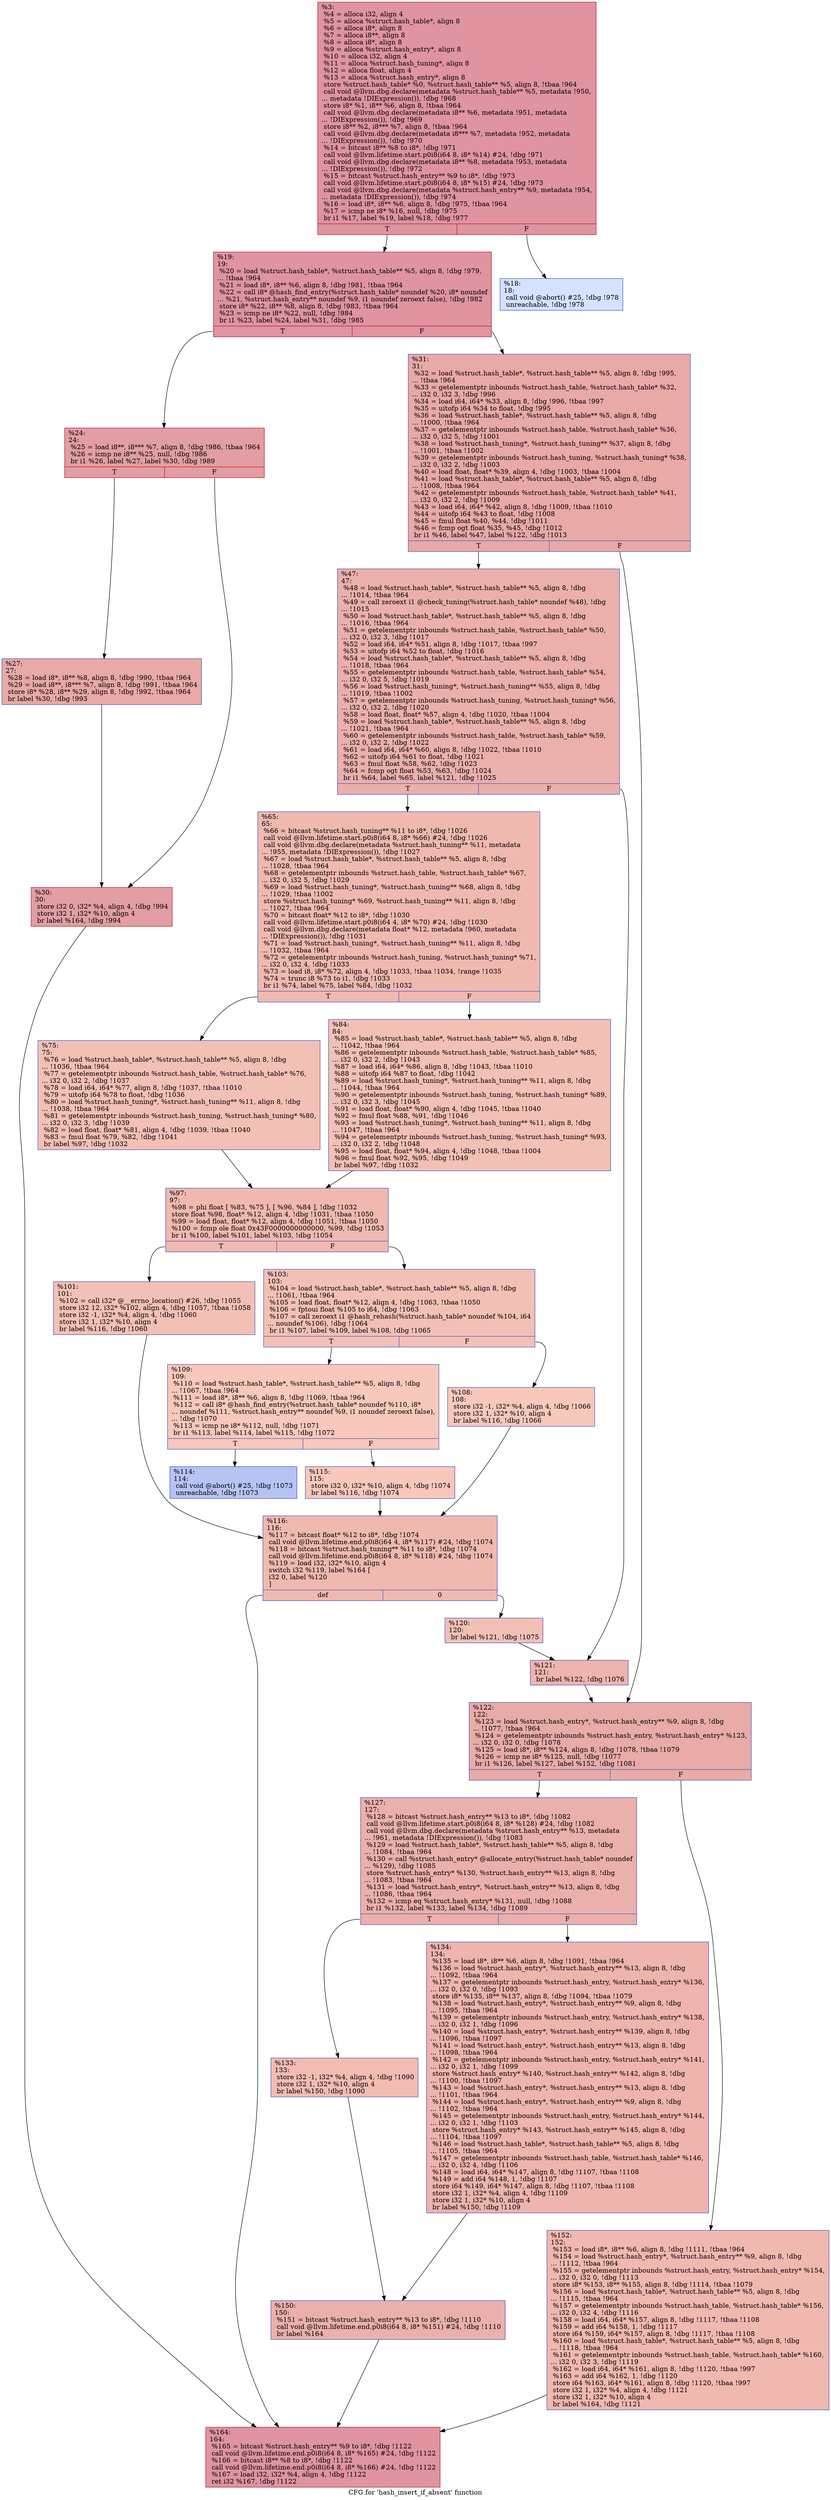 digraph "CFG for 'hash_insert_if_absent' function" {
	label="CFG for 'hash_insert_if_absent' function";

	Node0xcf37d0 [shape=record,color="#b70d28ff", style=filled, fillcolor="#b70d2870",label="{%3:\l  %4 = alloca i32, align 4\l  %5 = alloca %struct.hash_table*, align 8\l  %6 = alloca i8*, align 8\l  %7 = alloca i8**, align 8\l  %8 = alloca i8*, align 8\l  %9 = alloca %struct.hash_entry*, align 8\l  %10 = alloca i32, align 4\l  %11 = alloca %struct.hash_tuning*, align 8\l  %12 = alloca float, align 4\l  %13 = alloca %struct.hash_entry*, align 8\l  store %struct.hash_table* %0, %struct.hash_table** %5, align 8, !tbaa !964\l  call void @llvm.dbg.declare(metadata %struct.hash_table** %5, metadata !950,\l... metadata !DIExpression()), !dbg !968\l  store i8* %1, i8** %6, align 8, !tbaa !964\l  call void @llvm.dbg.declare(metadata i8** %6, metadata !951, metadata\l... !DIExpression()), !dbg !969\l  store i8** %2, i8*** %7, align 8, !tbaa !964\l  call void @llvm.dbg.declare(metadata i8*** %7, metadata !952, metadata\l... !DIExpression()), !dbg !970\l  %14 = bitcast i8** %8 to i8*, !dbg !971\l  call void @llvm.lifetime.start.p0i8(i64 8, i8* %14) #24, !dbg !971\l  call void @llvm.dbg.declare(metadata i8** %8, metadata !953, metadata\l... !DIExpression()), !dbg !972\l  %15 = bitcast %struct.hash_entry** %9 to i8*, !dbg !973\l  call void @llvm.lifetime.start.p0i8(i64 8, i8* %15) #24, !dbg !973\l  call void @llvm.dbg.declare(metadata %struct.hash_entry** %9, metadata !954,\l... metadata !DIExpression()), !dbg !974\l  %16 = load i8*, i8** %6, align 8, !dbg !975, !tbaa !964\l  %17 = icmp ne i8* %16, null, !dbg !975\l  br i1 %17, label %19, label %18, !dbg !977\l|{<s0>T|<s1>F}}"];
	Node0xcf37d0:s0 -> Node0xcf5230;
	Node0xcf37d0:s1 -> Node0xcf51e0;
	Node0xcf51e0 [shape=record,color="#3d50c3ff", style=filled, fillcolor="#9ebeff70",label="{%18:\l18:                                               \l  call void @abort() #25, !dbg !978\l  unreachable, !dbg !978\l}"];
	Node0xcf5230 [shape=record,color="#b70d28ff", style=filled, fillcolor="#b70d2870",label="{%19:\l19:                                               \l  %20 = load %struct.hash_table*, %struct.hash_table** %5, align 8, !dbg !979,\l... !tbaa !964\l  %21 = load i8*, i8** %6, align 8, !dbg !981, !tbaa !964\l  %22 = call i8* @hash_find_entry(%struct.hash_table* noundef %20, i8* noundef\l... %21, %struct.hash_entry** noundef %9, i1 noundef zeroext false), !dbg !982\l  store i8* %22, i8** %8, align 8, !dbg !983, !tbaa !964\l  %23 = icmp ne i8* %22, null, !dbg !984\l  br i1 %23, label %24, label %31, !dbg !985\l|{<s0>T|<s1>F}}"];
	Node0xcf5230:s0 -> Node0xcf5280;
	Node0xcf5230:s1 -> Node0xcf5370;
	Node0xcf5280 [shape=record,color="#b70d28ff", style=filled, fillcolor="#be242e70",label="{%24:\l24:                                               \l  %25 = load i8**, i8*** %7, align 8, !dbg !986, !tbaa !964\l  %26 = icmp ne i8** %25, null, !dbg !986\l  br i1 %26, label %27, label %30, !dbg !989\l|{<s0>T|<s1>F}}"];
	Node0xcf5280:s0 -> Node0xcf52d0;
	Node0xcf5280:s1 -> Node0xcf5320;
	Node0xcf52d0 [shape=record,color="#3d50c3ff", style=filled, fillcolor="#ca3b3770",label="{%27:\l27:                                               \l  %28 = load i8*, i8** %8, align 8, !dbg !990, !tbaa !964\l  %29 = load i8**, i8*** %7, align 8, !dbg !991, !tbaa !964\l  store i8* %28, i8** %29, align 8, !dbg !992, !tbaa !964\l  br label %30, !dbg !993\l}"];
	Node0xcf52d0 -> Node0xcf5320;
	Node0xcf5320 [shape=record,color="#b70d28ff", style=filled, fillcolor="#be242e70",label="{%30:\l30:                                               \l  store i32 0, i32* %4, align 4, !dbg !994\l  store i32 1, i32* %10, align 4\l  br label %164, !dbg !994\l}"];
	Node0xcf5320 -> Node0xcf5a00;
	Node0xcf5370 [shape=record,color="#3d50c3ff", style=filled, fillcolor="#ca3b3770",label="{%31:\l31:                                               \l  %32 = load %struct.hash_table*, %struct.hash_table** %5, align 8, !dbg !995,\l... !tbaa !964\l  %33 = getelementptr inbounds %struct.hash_table, %struct.hash_table* %32,\l... i32 0, i32 3, !dbg !996\l  %34 = load i64, i64* %33, align 8, !dbg !996, !tbaa !997\l  %35 = uitofp i64 %34 to float, !dbg !995\l  %36 = load %struct.hash_table*, %struct.hash_table** %5, align 8, !dbg\l... !1000, !tbaa !964\l  %37 = getelementptr inbounds %struct.hash_table, %struct.hash_table* %36,\l... i32 0, i32 5, !dbg !1001\l  %38 = load %struct.hash_tuning*, %struct.hash_tuning** %37, align 8, !dbg\l... !1001, !tbaa !1002\l  %39 = getelementptr inbounds %struct.hash_tuning, %struct.hash_tuning* %38,\l... i32 0, i32 2, !dbg !1003\l  %40 = load float, float* %39, align 4, !dbg !1003, !tbaa !1004\l  %41 = load %struct.hash_table*, %struct.hash_table** %5, align 8, !dbg\l... !1008, !tbaa !964\l  %42 = getelementptr inbounds %struct.hash_table, %struct.hash_table* %41,\l... i32 0, i32 2, !dbg !1009\l  %43 = load i64, i64* %42, align 8, !dbg !1009, !tbaa !1010\l  %44 = uitofp i64 %43 to float, !dbg !1008\l  %45 = fmul float %40, %44, !dbg !1011\l  %46 = fcmp ogt float %35, %45, !dbg !1012\l  br i1 %46, label %47, label %122, !dbg !1013\l|{<s0>T|<s1>F}}"];
	Node0xcf5370:s0 -> Node0xcf53c0;
	Node0xcf5370:s1 -> Node0xcf5820;
	Node0xcf53c0 [shape=record,color="#3d50c3ff", style=filled, fillcolor="#d24b4070",label="{%47:\l47:                                               \l  %48 = load %struct.hash_table*, %struct.hash_table** %5, align 8, !dbg\l... !1014, !tbaa !964\l  %49 = call zeroext i1 @check_tuning(%struct.hash_table* noundef %48), !dbg\l... !1015\l  %50 = load %struct.hash_table*, %struct.hash_table** %5, align 8, !dbg\l... !1016, !tbaa !964\l  %51 = getelementptr inbounds %struct.hash_table, %struct.hash_table* %50,\l... i32 0, i32 3, !dbg !1017\l  %52 = load i64, i64* %51, align 8, !dbg !1017, !tbaa !997\l  %53 = uitofp i64 %52 to float, !dbg !1016\l  %54 = load %struct.hash_table*, %struct.hash_table** %5, align 8, !dbg\l... !1018, !tbaa !964\l  %55 = getelementptr inbounds %struct.hash_table, %struct.hash_table* %54,\l... i32 0, i32 5, !dbg !1019\l  %56 = load %struct.hash_tuning*, %struct.hash_tuning** %55, align 8, !dbg\l... !1019, !tbaa !1002\l  %57 = getelementptr inbounds %struct.hash_tuning, %struct.hash_tuning* %56,\l... i32 0, i32 2, !dbg !1020\l  %58 = load float, float* %57, align 4, !dbg !1020, !tbaa !1004\l  %59 = load %struct.hash_table*, %struct.hash_table** %5, align 8, !dbg\l... !1021, !tbaa !964\l  %60 = getelementptr inbounds %struct.hash_table, %struct.hash_table* %59,\l... i32 0, i32 2, !dbg !1022\l  %61 = load i64, i64* %60, align 8, !dbg !1022, !tbaa !1010\l  %62 = uitofp i64 %61 to float, !dbg !1021\l  %63 = fmul float %58, %62, !dbg !1023\l  %64 = fcmp ogt float %53, %63, !dbg !1024\l  br i1 %64, label %65, label %121, !dbg !1025\l|{<s0>T|<s1>F}}"];
	Node0xcf53c0:s0 -> Node0xcf5410;
	Node0xcf53c0:s1 -> Node0xcf57d0;
	Node0xcf5410 [shape=record,color="#3d50c3ff", style=filled, fillcolor="#de614d70",label="{%65:\l65:                                               \l  %66 = bitcast %struct.hash_tuning** %11 to i8*, !dbg !1026\l  call void @llvm.lifetime.start.p0i8(i64 8, i8* %66) #24, !dbg !1026\l  call void @llvm.dbg.declare(metadata %struct.hash_tuning** %11, metadata\l... !955, metadata !DIExpression()), !dbg !1027\l  %67 = load %struct.hash_table*, %struct.hash_table** %5, align 8, !dbg\l... !1028, !tbaa !964\l  %68 = getelementptr inbounds %struct.hash_table, %struct.hash_table* %67,\l... i32 0, i32 5, !dbg !1029\l  %69 = load %struct.hash_tuning*, %struct.hash_tuning** %68, align 8, !dbg\l... !1029, !tbaa !1002\l  store %struct.hash_tuning* %69, %struct.hash_tuning** %11, align 8, !dbg\l... !1027, !tbaa !964\l  %70 = bitcast float* %12 to i8*, !dbg !1030\l  call void @llvm.lifetime.start.p0i8(i64 4, i8* %70) #24, !dbg !1030\l  call void @llvm.dbg.declare(metadata float* %12, metadata !960, metadata\l... !DIExpression()), !dbg !1031\l  %71 = load %struct.hash_tuning*, %struct.hash_tuning** %11, align 8, !dbg\l... !1032, !tbaa !964\l  %72 = getelementptr inbounds %struct.hash_tuning, %struct.hash_tuning* %71,\l... i32 0, i32 4, !dbg !1033\l  %73 = load i8, i8* %72, align 4, !dbg !1033, !tbaa !1034, !range !1035\l  %74 = trunc i8 %73 to i1, !dbg !1033\l  br i1 %74, label %75, label %84, !dbg !1032\l|{<s0>T|<s1>F}}"];
	Node0xcf5410:s0 -> Node0xcf5460;
	Node0xcf5410:s1 -> Node0xcf54b0;
	Node0xcf5460 [shape=record,color="#3d50c3ff", style=filled, fillcolor="#e5705870",label="{%75:\l75:                                               \l  %76 = load %struct.hash_table*, %struct.hash_table** %5, align 8, !dbg\l... !1036, !tbaa !964\l  %77 = getelementptr inbounds %struct.hash_table, %struct.hash_table* %76,\l... i32 0, i32 2, !dbg !1037\l  %78 = load i64, i64* %77, align 8, !dbg !1037, !tbaa !1010\l  %79 = uitofp i64 %78 to float, !dbg !1036\l  %80 = load %struct.hash_tuning*, %struct.hash_tuning** %11, align 8, !dbg\l... !1038, !tbaa !964\l  %81 = getelementptr inbounds %struct.hash_tuning, %struct.hash_tuning* %80,\l... i32 0, i32 3, !dbg !1039\l  %82 = load float, float* %81, align 4, !dbg !1039, !tbaa !1040\l  %83 = fmul float %79, %82, !dbg !1041\l  br label %97, !dbg !1032\l}"];
	Node0xcf5460 -> Node0xcf5500;
	Node0xcf54b0 [shape=record,color="#3d50c3ff", style=filled, fillcolor="#e5705870",label="{%84:\l84:                                               \l  %85 = load %struct.hash_table*, %struct.hash_table** %5, align 8, !dbg\l... !1042, !tbaa !964\l  %86 = getelementptr inbounds %struct.hash_table, %struct.hash_table* %85,\l... i32 0, i32 2, !dbg !1043\l  %87 = load i64, i64* %86, align 8, !dbg !1043, !tbaa !1010\l  %88 = uitofp i64 %87 to float, !dbg !1042\l  %89 = load %struct.hash_tuning*, %struct.hash_tuning** %11, align 8, !dbg\l... !1044, !tbaa !964\l  %90 = getelementptr inbounds %struct.hash_tuning, %struct.hash_tuning* %89,\l... i32 0, i32 3, !dbg !1045\l  %91 = load float, float* %90, align 4, !dbg !1045, !tbaa !1040\l  %92 = fmul float %88, %91, !dbg !1046\l  %93 = load %struct.hash_tuning*, %struct.hash_tuning** %11, align 8, !dbg\l... !1047, !tbaa !964\l  %94 = getelementptr inbounds %struct.hash_tuning, %struct.hash_tuning* %93,\l... i32 0, i32 2, !dbg !1048\l  %95 = load float, float* %94, align 4, !dbg !1048, !tbaa !1004\l  %96 = fmul float %92, %95, !dbg !1049\l  br label %97, !dbg !1032\l}"];
	Node0xcf54b0 -> Node0xcf5500;
	Node0xcf5500 [shape=record,color="#3d50c3ff", style=filled, fillcolor="#de614d70",label="{%97:\l97:                                               \l  %98 = phi float [ %83, %75 ], [ %96, %84 ], !dbg !1032\l  store float %98, float* %12, align 4, !dbg !1031, !tbaa !1050\l  %99 = load float, float* %12, align 4, !dbg !1051, !tbaa !1050\l  %100 = fcmp ole float 0x43F0000000000000, %99, !dbg !1053\l  br i1 %100, label %101, label %103, !dbg !1054\l|{<s0>T|<s1>F}}"];
	Node0xcf5500:s0 -> Node0xcf5550;
	Node0xcf5500:s1 -> Node0xcf55a0;
	Node0xcf5550 [shape=record,color="#3d50c3ff", style=filled, fillcolor="#e5705870",label="{%101:\l101:                                              \l  %102 = call i32* @__errno_location() #26, !dbg !1055\l  store i32 12, i32* %102, align 4, !dbg !1057, !tbaa !1058\l  store i32 -1, i32* %4, align 4, !dbg !1060\l  store i32 1, i32* %10, align 4\l  br label %116, !dbg !1060\l}"];
	Node0xcf5550 -> Node0xcf5730;
	Node0xcf55a0 [shape=record,color="#3d50c3ff", style=filled, fillcolor="#e5705870",label="{%103:\l103:                                              \l  %104 = load %struct.hash_table*, %struct.hash_table** %5, align 8, !dbg\l... !1061, !tbaa !964\l  %105 = load float, float* %12, align 4, !dbg !1063, !tbaa !1050\l  %106 = fptoui float %105 to i64, !dbg !1063\l  %107 = call zeroext i1 @hash_rehash(%struct.hash_table* noundef %104, i64\l... noundef %106), !dbg !1064\l  br i1 %107, label %109, label %108, !dbg !1065\l|{<s0>T|<s1>F}}"];
	Node0xcf55a0:s0 -> Node0xcf5640;
	Node0xcf55a0:s1 -> Node0xcf55f0;
	Node0xcf55f0 [shape=record,color="#3d50c3ff", style=filled, fillcolor="#ed836670",label="{%108:\l108:                                              \l  store i32 -1, i32* %4, align 4, !dbg !1066\l  store i32 1, i32* %10, align 4\l  br label %116, !dbg !1066\l}"];
	Node0xcf55f0 -> Node0xcf5730;
	Node0xcf5640 [shape=record,color="#3d50c3ff", style=filled, fillcolor="#ed836670",label="{%109:\l109:                                              \l  %110 = load %struct.hash_table*, %struct.hash_table** %5, align 8, !dbg\l... !1067, !tbaa !964\l  %111 = load i8*, i8** %6, align 8, !dbg !1069, !tbaa !964\l  %112 = call i8* @hash_find_entry(%struct.hash_table* noundef %110, i8*\l... noundef %111, %struct.hash_entry** noundef %9, i1 noundef zeroext false),\l... !dbg !1070\l  %113 = icmp ne i8* %112, null, !dbg !1071\l  br i1 %113, label %114, label %115, !dbg !1072\l|{<s0>T|<s1>F}}"];
	Node0xcf5640:s0 -> Node0xcf5690;
	Node0xcf5640:s1 -> Node0xcf56e0;
	Node0xcf5690 [shape=record,color="#3d50c3ff", style=filled, fillcolor="#5b7ae570",label="{%114:\l114:                                              \l  call void @abort() #25, !dbg !1073\l  unreachable, !dbg !1073\l}"];
	Node0xcf56e0 [shape=record,color="#3d50c3ff", style=filled, fillcolor="#ed836670",label="{%115:\l115:                                              \l  store i32 0, i32* %10, align 4, !dbg !1074\l  br label %116, !dbg !1074\l}"];
	Node0xcf56e0 -> Node0xcf5730;
	Node0xcf5730 [shape=record,color="#3d50c3ff", style=filled, fillcolor="#de614d70",label="{%116:\l116:                                              \l  %117 = bitcast float* %12 to i8*, !dbg !1074\l  call void @llvm.lifetime.end.p0i8(i64 4, i8* %117) #24, !dbg !1074\l  %118 = bitcast %struct.hash_tuning** %11 to i8*, !dbg !1074\l  call void @llvm.lifetime.end.p0i8(i64 8, i8* %118) #24, !dbg !1074\l  %119 = load i32, i32* %10, align 4\l  switch i32 %119, label %164 [\l    i32 0, label %120\l  ]\l|{<s0>def|<s1>0}}"];
	Node0xcf5730:s0 -> Node0xcf5a00;
	Node0xcf5730:s1 -> Node0xcf5780;
	Node0xcf5780 [shape=record,color="#3d50c3ff", style=filled, fillcolor="#e5705870",label="{%120:\l120:                                              \l  br label %121, !dbg !1075\l}"];
	Node0xcf5780 -> Node0xcf57d0;
	Node0xcf57d0 [shape=record,color="#3d50c3ff", style=filled, fillcolor="#d8564670",label="{%121:\l121:                                              \l  br label %122, !dbg !1076\l}"];
	Node0xcf57d0 -> Node0xcf5820;
	Node0xcf5820 [shape=record,color="#3d50c3ff", style=filled, fillcolor="#cc403a70",label="{%122:\l122:                                              \l  %123 = load %struct.hash_entry*, %struct.hash_entry** %9, align 8, !dbg\l... !1077, !tbaa !964\l  %124 = getelementptr inbounds %struct.hash_entry, %struct.hash_entry* %123,\l... i32 0, i32 0, !dbg !1078\l  %125 = load i8*, i8** %124, align 8, !dbg !1078, !tbaa !1079\l  %126 = icmp ne i8* %125, null, !dbg !1077\l  br i1 %126, label %127, label %152, !dbg !1081\l|{<s0>T|<s1>F}}"];
	Node0xcf5820:s0 -> Node0xcf5870;
	Node0xcf5820:s1 -> Node0xcf59b0;
	Node0xcf5870 [shape=record,color="#3d50c3ff", style=filled, fillcolor="#d24b4070",label="{%127:\l127:                                              \l  %128 = bitcast %struct.hash_entry** %13 to i8*, !dbg !1082\l  call void @llvm.lifetime.start.p0i8(i64 8, i8* %128) #24, !dbg !1082\l  call void @llvm.dbg.declare(metadata %struct.hash_entry** %13, metadata\l... !961, metadata !DIExpression()), !dbg !1083\l  %129 = load %struct.hash_table*, %struct.hash_table** %5, align 8, !dbg\l... !1084, !tbaa !964\l  %130 = call %struct.hash_entry* @allocate_entry(%struct.hash_table* noundef\l... %129), !dbg !1085\l  store %struct.hash_entry* %130, %struct.hash_entry** %13, align 8, !dbg\l... !1083, !tbaa !964\l  %131 = load %struct.hash_entry*, %struct.hash_entry** %13, align 8, !dbg\l... !1086, !tbaa !964\l  %132 = icmp eq %struct.hash_entry* %131, null, !dbg !1088\l  br i1 %132, label %133, label %134, !dbg !1089\l|{<s0>T|<s1>F}}"];
	Node0xcf5870:s0 -> Node0xcf58c0;
	Node0xcf5870:s1 -> Node0xcf5910;
	Node0xcf58c0 [shape=record,color="#3d50c3ff", style=filled, fillcolor="#e1675170",label="{%133:\l133:                                              \l  store i32 -1, i32* %4, align 4, !dbg !1090\l  store i32 1, i32* %10, align 4\l  br label %150, !dbg !1090\l}"];
	Node0xcf58c0 -> Node0xcf5960;
	Node0xcf5910 [shape=record,color="#3d50c3ff", style=filled, fillcolor="#d8564670",label="{%134:\l134:                                              \l  %135 = load i8*, i8** %6, align 8, !dbg !1091, !tbaa !964\l  %136 = load %struct.hash_entry*, %struct.hash_entry** %13, align 8, !dbg\l... !1092, !tbaa !964\l  %137 = getelementptr inbounds %struct.hash_entry, %struct.hash_entry* %136,\l... i32 0, i32 0, !dbg !1093\l  store i8* %135, i8** %137, align 8, !dbg !1094, !tbaa !1079\l  %138 = load %struct.hash_entry*, %struct.hash_entry** %9, align 8, !dbg\l... !1095, !tbaa !964\l  %139 = getelementptr inbounds %struct.hash_entry, %struct.hash_entry* %138,\l... i32 0, i32 1, !dbg !1096\l  %140 = load %struct.hash_entry*, %struct.hash_entry** %139, align 8, !dbg\l... !1096, !tbaa !1097\l  %141 = load %struct.hash_entry*, %struct.hash_entry** %13, align 8, !dbg\l... !1098, !tbaa !964\l  %142 = getelementptr inbounds %struct.hash_entry, %struct.hash_entry* %141,\l... i32 0, i32 1, !dbg !1099\l  store %struct.hash_entry* %140, %struct.hash_entry** %142, align 8, !dbg\l... !1100, !tbaa !1097\l  %143 = load %struct.hash_entry*, %struct.hash_entry** %13, align 8, !dbg\l... !1101, !tbaa !964\l  %144 = load %struct.hash_entry*, %struct.hash_entry** %9, align 8, !dbg\l... !1102, !tbaa !964\l  %145 = getelementptr inbounds %struct.hash_entry, %struct.hash_entry* %144,\l... i32 0, i32 1, !dbg !1103\l  store %struct.hash_entry* %143, %struct.hash_entry** %145, align 8, !dbg\l... !1104, !tbaa !1097\l  %146 = load %struct.hash_table*, %struct.hash_table** %5, align 8, !dbg\l... !1105, !tbaa !964\l  %147 = getelementptr inbounds %struct.hash_table, %struct.hash_table* %146,\l... i32 0, i32 4, !dbg !1106\l  %148 = load i64, i64* %147, align 8, !dbg !1107, !tbaa !1108\l  %149 = add i64 %148, 1, !dbg !1107\l  store i64 %149, i64* %147, align 8, !dbg !1107, !tbaa !1108\l  store i32 1, i32* %4, align 4, !dbg !1109\l  store i32 1, i32* %10, align 4\l  br label %150, !dbg !1109\l}"];
	Node0xcf5910 -> Node0xcf5960;
	Node0xcf5960 [shape=record,color="#3d50c3ff", style=filled, fillcolor="#d24b4070",label="{%150:\l150:                                              \l  %151 = bitcast %struct.hash_entry** %13 to i8*, !dbg !1110\l  call void @llvm.lifetime.end.p0i8(i64 8, i8* %151) #24, !dbg !1110\l  br label %164\l}"];
	Node0xcf5960 -> Node0xcf5a00;
	Node0xcf59b0 [shape=record,color="#3d50c3ff", style=filled, fillcolor="#dc5d4a70",label="{%152:\l152:                                              \l  %153 = load i8*, i8** %6, align 8, !dbg !1111, !tbaa !964\l  %154 = load %struct.hash_entry*, %struct.hash_entry** %9, align 8, !dbg\l... !1112, !tbaa !964\l  %155 = getelementptr inbounds %struct.hash_entry, %struct.hash_entry* %154,\l... i32 0, i32 0, !dbg !1113\l  store i8* %153, i8** %155, align 8, !dbg !1114, !tbaa !1079\l  %156 = load %struct.hash_table*, %struct.hash_table** %5, align 8, !dbg\l... !1115, !tbaa !964\l  %157 = getelementptr inbounds %struct.hash_table, %struct.hash_table* %156,\l... i32 0, i32 4, !dbg !1116\l  %158 = load i64, i64* %157, align 8, !dbg !1117, !tbaa !1108\l  %159 = add i64 %158, 1, !dbg !1117\l  store i64 %159, i64* %157, align 8, !dbg !1117, !tbaa !1108\l  %160 = load %struct.hash_table*, %struct.hash_table** %5, align 8, !dbg\l... !1118, !tbaa !964\l  %161 = getelementptr inbounds %struct.hash_table, %struct.hash_table* %160,\l... i32 0, i32 3, !dbg !1119\l  %162 = load i64, i64* %161, align 8, !dbg !1120, !tbaa !997\l  %163 = add i64 %162, 1, !dbg !1120\l  store i64 %163, i64* %161, align 8, !dbg !1120, !tbaa !997\l  store i32 1, i32* %4, align 4, !dbg !1121\l  store i32 1, i32* %10, align 4\l  br label %164, !dbg !1121\l}"];
	Node0xcf59b0 -> Node0xcf5a00;
	Node0xcf5a00 [shape=record,color="#b70d28ff", style=filled, fillcolor="#b70d2870",label="{%164:\l164:                                              \l  %165 = bitcast %struct.hash_entry** %9 to i8*, !dbg !1122\l  call void @llvm.lifetime.end.p0i8(i64 8, i8* %165) #24, !dbg !1122\l  %166 = bitcast i8** %8 to i8*, !dbg !1122\l  call void @llvm.lifetime.end.p0i8(i64 8, i8* %166) #24, !dbg !1122\l  %167 = load i32, i32* %4, align 4, !dbg !1122\l  ret i32 %167, !dbg !1122\l}"];
}
